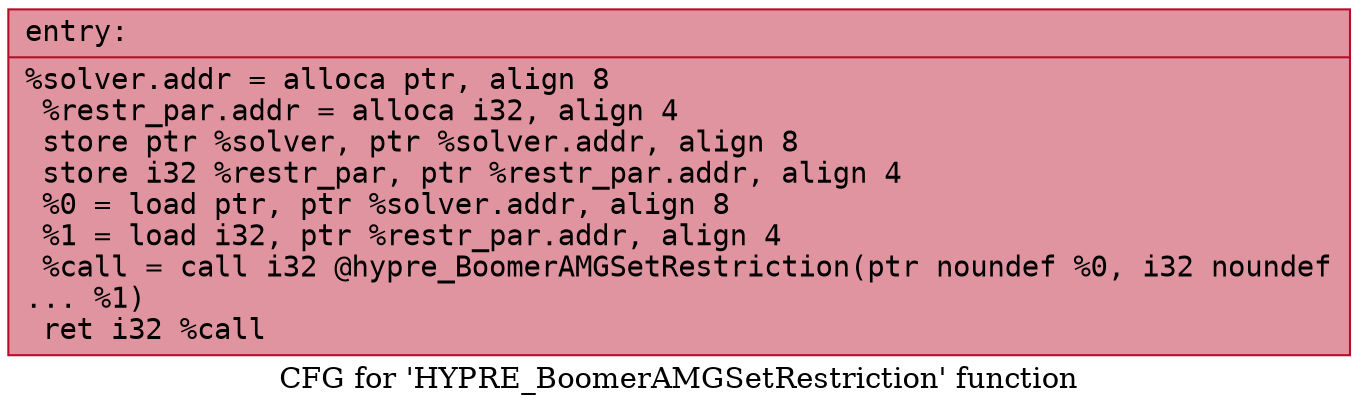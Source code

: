 digraph "CFG for 'HYPRE_BoomerAMGSetRestriction' function" {
	label="CFG for 'HYPRE_BoomerAMGSetRestriction' function";

	Node0x55f5a9a46390 [shape=record,color="#b70d28ff", style=filled, fillcolor="#b70d2870" fontname="Courier",label="{entry:\l|  %solver.addr = alloca ptr, align 8\l  %restr_par.addr = alloca i32, align 4\l  store ptr %solver, ptr %solver.addr, align 8\l  store i32 %restr_par, ptr %restr_par.addr, align 4\l  %0 = load ptr, ptr %solver.addr, align 8\l  %1 = load i32, ptr %restr_par.addr, align 4\l  %call = call i32 @hypre_BoomerAMGSetRestriction(ptr noundef %0, i32 noundef\l... %1)\l  ret i32 %call\l}"];
}
